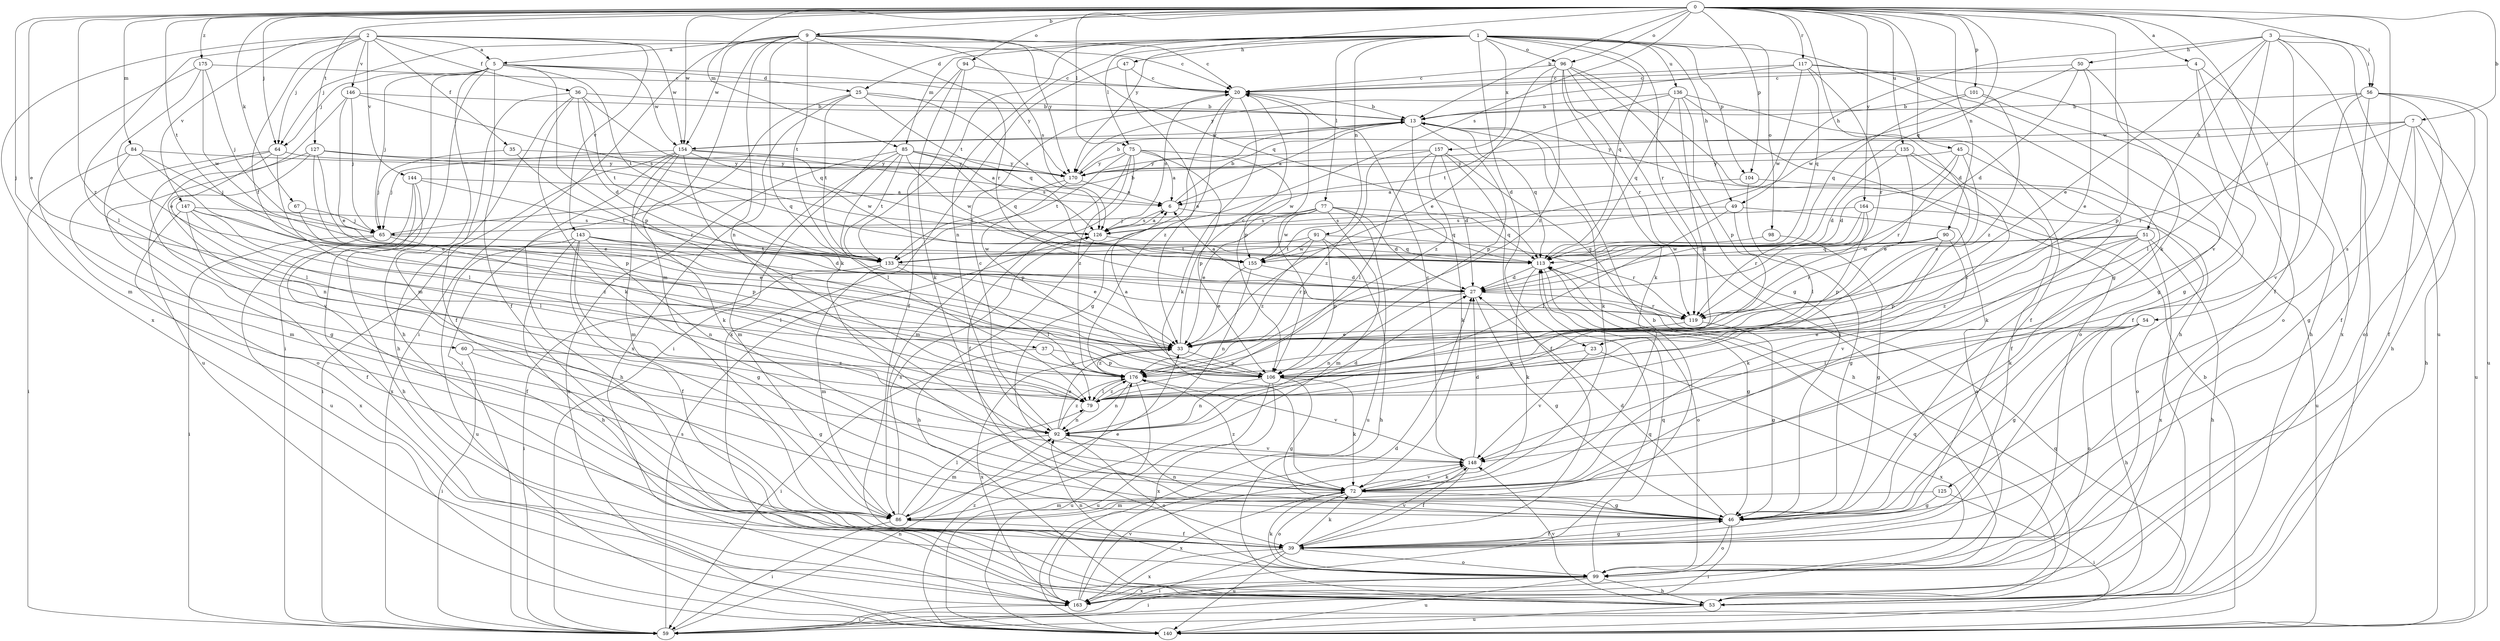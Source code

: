 strict digraph  {
0;
1;
2;
3;
4;
5;
6;
7;
9;
13;
20;
23;
25;
27;
33;
35;
36;
37;
39;
45;
46;
47;
49;
50;
51;
53;
54;
56;
59;
60;
64;
65;
67;
72;
75;
77;
79;
84;
85;
86;
90;
91;
92;
94;
96;
98;
99;
101;
104;
106;
113;
117;
119;
125;
126;
127;
133;
135;
136;
140;
143;
144;
146;
147;
148;
154;
155;
157;
163;
164;
170;
175;
176;
0 -> 4  [label=a];
0 -> 7  [label=b];
0 -> 9  [label=b];
0 -> 13  [label=b];
0 -> 23  [label=d];
0 -> 33  [label=e];
0 -> 45  [label=g];
0 -> 54  [label=i];
0 -> 56  [label=i];
0 -> 60  [label=j];
0 -> 64  [label=j];
0 -> 67  [label=k];
0 -> 72  [label=k];
0 -> 75  [label=l];
0 -> 84  [label=m];
0 -> 85  [label=m];
0 -> 90  [label=n];
0 -> 94  [label=o];
0 -> 96  [label=o];
0 -> 101  [label=p];
0 -> 104  [label=p];
0 -> 113  [label=q];
0 -> 117  [label=r];
0 -> 125  [label=s];
0 -> 126  [label=s];
0 -> 127  [label=t];
0 -> 133  [label=t];
0 -> 135  [label=u];
0 -> 154  [label=w];
0 -> 164  [label=y];
0 -> 170  [label=y];
0 -> 175  [label=z];
0 -> 176  [label=z];
1 -> 23  [label=d];
1 -> 25  [label=d];
1 -> 46  [label=g];
1 -> 47  [label=h];
1 -> 49  [label=h];
1 -> 64  [label=j];
1 -> 75  [label=l];
1 -> 77  [label=l];
1 -> 85  [label=m];
1 -> 91  [label=n];
1 -> 92  [label=n];
1 -> 96  [label=o];
1 -> 98  [label=o];
1 -> 104  [label=p];
1 -> 113  [label=q];
1 -> 119  [label=r];
1 -> 133  [label=t];
1 -> 136  [label=u];
1 -> 157  [label=x];
2 -> 5  [label=a];
2 -> 20  [label=c];
2 -> 35  [label=f];
2 -> 36  [label=f];
2 -> 37  [label=f];
2 -> 64  [label=j];
2 -> 79  [label=l];
2 -> 143  [label=v];
2 -> 144  [label=v];
2 -> 146  [label=v];
2 -> 147  [label=v];
2 -> 154  [label=w];
2 -> 163  [label=x];
3 -> 33  [label=e];
3 -> 39  [label=f];
3 -> 49  [label=h];
3 -> 50  [label=h];
3 -> 51  [label=h];
3 -> 56  [label=i];
3 -> 59  [label=i];
3 -> 140  [label=u];
3 -> 148  [label=v];
4 -> 20  [label=c];
4 -> 46  [label=g];
4 -> 99  [label=o];
4 -> 163  [label=x];
5 -> 25  [label=d];
5 -> 39  [label=f];
5 -> 53  [label=h];
5 -> 59  [label=i];
5 -> 64  [label=j];
5 -> 65  [label=j];
5 -> 86  [label=m];
5 -> 106  [label=p];
5 -> 133  [label=t];
5 -> 154  [label=w];
5 -> 170  [label=y];
6 -> 13  [label=b];
6 -> 113  [label=q];
6 -> 126  [label=s];
7 -> 39  [label=f];
7 -> 46  [label=g];
7 -> 53  [label=h];
7 -> 119  [label=r];
7 -> 140  [label=u];
7 -> 154  [label=w];
7 -> 170  [label=y];
9 -> 5  [label=a];
9 -> 20  [label=c];
9 -> 59  [label=i];
9 -> 72  [label=k];
9 -> 86  [label=m];
9 -> 92  [label=n];
9 -> 113  [label=q];
9 -> 119  [label=r];
9 -> 126  [label=s];
9 -> 133  [label=t];
9 -> 154  [label=w];
9 -> 170  [label=y];
13 -> 6  [label=a];
13 -> 72  [label=k];
13 -> 106  [label=p];
13 -> 113  [label=q];
13 -> 154  [label=w];
13 -> 176  [label=z];
20 -> 13  [label=b];
20 -> 46  [label=g];
20 -> 72  [label=k];
20 -> 106  [label=p];
20 -> 126  [label=s];
20 -> 176  [label=z];
23 -> 106  [label=p];
23 -> 148  [label=v];
23 -> 163  [label=x];
25 -> 13  [label=b];
25 -> 59  [label=i];
25 -> 113  [label=q];
25 -> 126  [label=s];
25 -> 133  [label=t];
25 -> 163  [label=x];
27 -> 6  [label=a];
27 -> 46  [label=g];
27 -> 92  [label=n];
27 -> 119  [label=r];
33 -> 20  [label=c];
33 -> 106  [label=p];
33 -> 163  [label=x];
33 -> 176  [label=z];
35 -> 65  [label=j];
35 -> 119  [label=r];
35 -> 170  [label=y];
36 -> 13  [label=b];
36 -> 27  [label=d];
36 -> 39  [label=f];
36 -> 53  [label=h];
36 -> 72  [label=k];
36 -> 113  [label=q];
36 -> 133  [label=t];
37 -> 59  [label=i];
37 -> 106  [label=p];
37 -> 176  [label=z];
39 -> 46  [label=g];
39 -> 59  [label=i];
39 -> 72  [label=k];
39 -> 99  [label=o];
39 -> 140  [label=u];
39 -> 148  [label=v];
39 -> 163  [label=x];
45 -> 27  [label=d];
45 -> 33  [label=e];
45 -> 72  [label=k];
45 -> 119  [label=r];
45 -> 170  [label=y];
46 -> 27  [label=d];
46 -> 39  [label=f];
46 -> 59  [label=i];
46 -> 92  [label=n];
46 -> 99  [label=o];
47 -> 20  [label=c];
47 -> 33  [label=e];
47 -> 163  [label=x];
49 -> 46  [label=g];
49 -> 79  [label=l];
49 -> 99  [label=o];
49 -> 126  [label=s];
50 -> 20  [label=c];
50 -> 27  [label=d];
50 -> 33  [label=e];
50 -> 106  [label=p];
50 -> 155  [label=w];
51 -> 53  [label=h];
51 -> 72  [label=k];
51 -> 133  [label=t];
51 -> 148  [label=v];
51 -> 155  [label=w];
51 -> 163  [label=x];
51 -> 176  [label=z];
53 -> 113  [label=q];
53 -> 140  [label=u];
53 -> 148  [label=v];
54 -> 33  [label=e];
54 -> 46  [label=g];
54 -> 53  [label=h];
54 -> 79  [label=l];
54 -> 99  [label=o];
56 -> 13  [label=b];
56 -> 39  [label=f];
56 -> 53  [label=h];
56 -> 79  [label=l];
56 -> 99  [label=o];
56 -> 140  [label=u];
56 -> 148  [label=v];
59 -> 92  [label=n];
59 -> 126  [label=s];
60 -> 46  [label=g];
60 -> 59  [label=i];
60 -> 176  [label=z];
64 -> 79  [label=l];
64 -> 86  [label=m];
64 -> 92  [label=n];
64 -> 148  [label=v];
64 -> 170  [label=y];
65 -> 13  [label=b];
65 -> 39  [label=f];
65 -> 59  [label=i];
65 -> 79  [label=l];
65 -> 133  [label=t];
67 -> 65  [label=j];
67 -> 106  [label=p];
72 -> 46  [label=g];
72 -> 86  [label=m];
72 -> 99  [label=o];
72 -> 148  [label=v];
72 -> 163  [label=x];
72 -> 176  [label=z];
75 -> 6  [label=a];
75 -> 39  [label=f];
75 -> 86  [label=m];
75 -> 106  [label=p];
75 -> 133  [label=t];
75 -> 155  [label=w];
75 -> 170  [label=y];
75 -> 176  [label=z];
77 -> 27  [label=d];
77 -> 33  [label=e];
77 -> 65  [label=j];
77 -> 86  [label=m];
77 -> 106  [label=p];
77 -> 113  [label=q];
77 -> 126  [label=s];
77 -> 140  [label=u];
77 -> 155  [label=w];
79 -> 92  [label=n];
79 -> 176  [label=z];
84 -> 33  [label=e];
84 -> 46  [label=g];
84 -> 59  [label=i];
84 -> 65  [label=j];
84 -> 170  [label=y];
85 -> 79  [label=l];
85 -> 86  [label=m];
85 -> 113  [label=q];
85 -> 126  [label=s];
85 -> 133  [label=t];
85 -> 140  [label=u];
85 -> 155  [label=w];
85 -> 170  [label=y];
86 -> 13  [label=b];
86 -> 33  [label=e];
86 -> 39  [label=f];
86 -> 59  [label=i];
86 -> 79  [label=l];
86 -> 126  [label=s];
90 -> 72  [label=k];
90 -> 106  [label=p];
90 -> 113  [label=q];
90 -> 119  [label=r];
90 -> 155  [label=w];
91 -> 53  [label=h];
91 -> 106  [label=p];
91 -> 119  [label=r];
91 -> 133  [label=t];
91 -> 155  [label=w];
91 -> 176  [label=z];
92 -> 20  [label=c];
92 -> 27  [label=d];
92 -> 33  [label=e];
92 -> 86  [label=m];
92 -> 99  [label=o];
92 -> 148  [label=v];
92 -> 176  [label=z];
94 -> 20  [label=c];
94 -> 39  [label=f];
94 -> 59  [label=i];
94 -> 72  [label=k];
96 -> 20  [label=c];
96 -> 33  [label=e];
96 -> 46  [label=g];
96 -> 53  [label=h];
96 -> 72  [label=k];
96 -> 119  [label=r];
96 -> 163  [label=x];
96 -> 176  [label=z];
98 -> 46  [label=g];
98 -> 113  [label=q];
99 -> 53  [label=h];
99 -> 59  [label=i];
99 -> 72  [label=k];
99 -> 92  [label=n];
99 -> 113  [label=q];
99 -> 140  [label=u];
99 -> 163  [label=x];
101 -> 13  [label=b];
101 -> 39  [label=f];
101 -> 113  [label=q];
101 -> 176  [label=z];
104 -> 6  [label=a];
104 -> 79  [label=l];
104 -> 140  [label=u];
106 -> 6  [label=a];
106 -> 46  [label=g];
106 -> 72  [label=k];
106 -> 92  [label=n];
106 -> 140  [label=u];
106 -> 163  [label=x];
113 -> 27  [label=d];
113 -> 46  [label=g];
113 -> 72  [label=k];
113 -> 99  [label=o];
117 -> 20  [label=c];
117 -> 46  [label=g];
117 -> 53  [label=h];
117 -> 113  [label=q];
117 -> 119  [label=r];
117 -> 155  [label=w];
117 -> 170  [label=y];
119 -> 33  [label=e];
119 -> 46  [label=g];
125 -> 46  [label=g];
125 -> 59  [label=i];
125 -> 86  [label=m];
126 -> 6  [label=a];
126 -> 53  [label=h];
126 -> 113  [label=q];
127 -> 33  [label=e];
127 -> 79  [label=l];
127 -> 99  [label=o];
127 -> 106  [label=p];
127 -> 113  [label=q];
127 -> 170  [label=y];
133 -> 59  [label=i];
133 -> 79  [label=l];
133 -> 86  [label=m];
133 -> 119  [label=r];
135 -> 27  [label=d];
135 -> 33  [label=e];
135 -> 39  [label=f];
135 -> 79  [label=l];
135 -> 170  [label=y];
136 -> 13  [label=b];
136 -> 39  [label=f];
136 -> 79  [label=l];
136 -> 99  [label=o];
136 -> 106  [label=p];
136 -> 113  [label=q];
136 -> 133  [label=t];
140 -> 13  [label=b];
140 -> 113  [label=q];
140 -> 176  [label=z];
143 -> 27  [label=d];
143 -> 33  [label=e];
143 -> 39  [label=f];
143 -> 46  [label=g];
143 -> 53  [label=h];
143 -> 92  [label=n];
143 -> 140  [label=u];
143 -> 155  [label=w];
144 -> 6  [label=a];
144 -> 53  [label=h];
144 -> 133  [label=t];
144 -> 140  [label=u];
144 -> 163  [label=x];
146 -> 13  [label=b];
146 -> 33  [label=e];
146 -> 65  [label=j];
146 -> 126  [label=s];
146 -> 140  [label=u];
147 -> 33  [label=e];
147 -> 39  [label=f];
147 -> 79  [label=l];
147 -> 126  [label=s];
147 -> 163  [label=x];
147 -> 176  [label=z];
148 -> 20  [label=c];
148 -> 27  [label=d];
148 -> 39  [label=f];
148 -> 72  [label=k];
154 -> 6  [label=a];
154 -> 53  [label=h];
154 -> 59  [label=i];
154 -> 65  [label=j];
154 -> 72  [label=k];
154 -> 79  [label=l];
154 -> 86  [label=m];
154 -> 155  [label=w];
154 -> 170  [label=y];
155 -> 27  [label=d];
155 -> 33  [label=e];
155 -> 92  [label=n];
157 -> 27  [label=d];
157 -> 39  [label=f];
157 -> 53  [label=h];
157 -> 72  [label=k];
157 -> 79  [label=l];
157 -> 170  [label=y];
157 -> 176  [label=z];
163 -> 27  [label=d];
163 -> 59  [label=i];
163 -> 113  [label=q];
163 -> 148  [label=v];
164 -> 27  [label=d];
164 -> 99  [label=o];
164 -> 106  [label=p];
164 -> 119  [label=r];
164 -> 126  [label=s];
170 -> 6  [label=a];
170 -> 13  [label=b];
170 -> 106  [label=p];
170 -> 133  [label=t];
175 -> 20  [label=c];
175 -> 33  [label=e];
175 -> 65  [label=j];
175 -> 86  [label=m];
175 -> 155  [label=w];
176 -> 79  [label=l];
176 -> 92  [label=n];
176 -> 140  [label=u];
176 -> 148  [label=v];
}
